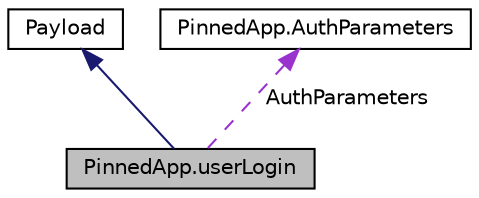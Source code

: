 digraph "PinnedApp.userLogin"
{
  edge [fontname="Helvetica",fontsize="10",labelfontname="Helvetica",labelfontsize="10"];
  node [fontname="Helvetica",fontsize="10",shape=record];
  Node2 [label="PinnedApp.userLogin",height=0.2,width=0.4,color="black", fillcolor="grey75", style="filled", fontcolor="black"];
  Node3 -> Node2 [dir="back",color="midnightblue",fontsize="10",style="solid",fontname="Helvetica"];
  Node3 [label="Payload",height=0.2,width=0.4,color="black", fillcolor="white", style="filled",URL="$class_pinned_app_1_1_payload.html",tooltip="Empty class to hold payload data "];
  Node4 -> Node2 [dir="back",color="darkorchid3",fontsize="10",style="dashed",label=" AuthParameters" ,fontname="Helvetica"];
  Node4 [label="PinnedApp.AuthParameters",height=0.2,width=0.4,color="black", fillcolor="white", style="filled",URL="$class_pinned_app_1_1_auth_parameters.html"];
}
